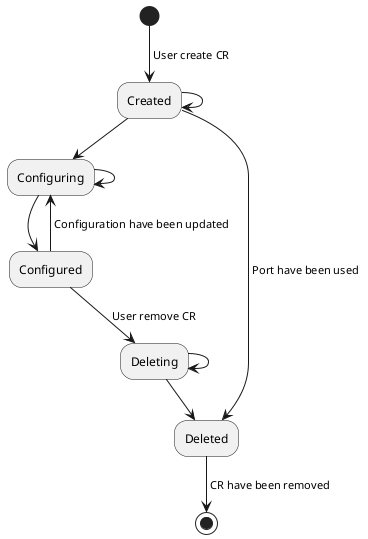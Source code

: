 @startuml state

(*) --> [ User create CR ] "Created"

"Created" --> "Configuring"
"Created" --> [ Port have been used ] "Deleted"
"Created" --> "Created"

"Configuring" --> "Configuring"
"Configuring" --> "Configured"

"Configured" --> [ Configuration have been updated ] "Configuring"
"Configured" --> [ User remove CR ] "Deleting"

"Deleting" --> "Deleting"
"Deleting" --> "Deleted"

"Deleted" --> [ CR have been removed ] (*)

@enduml
